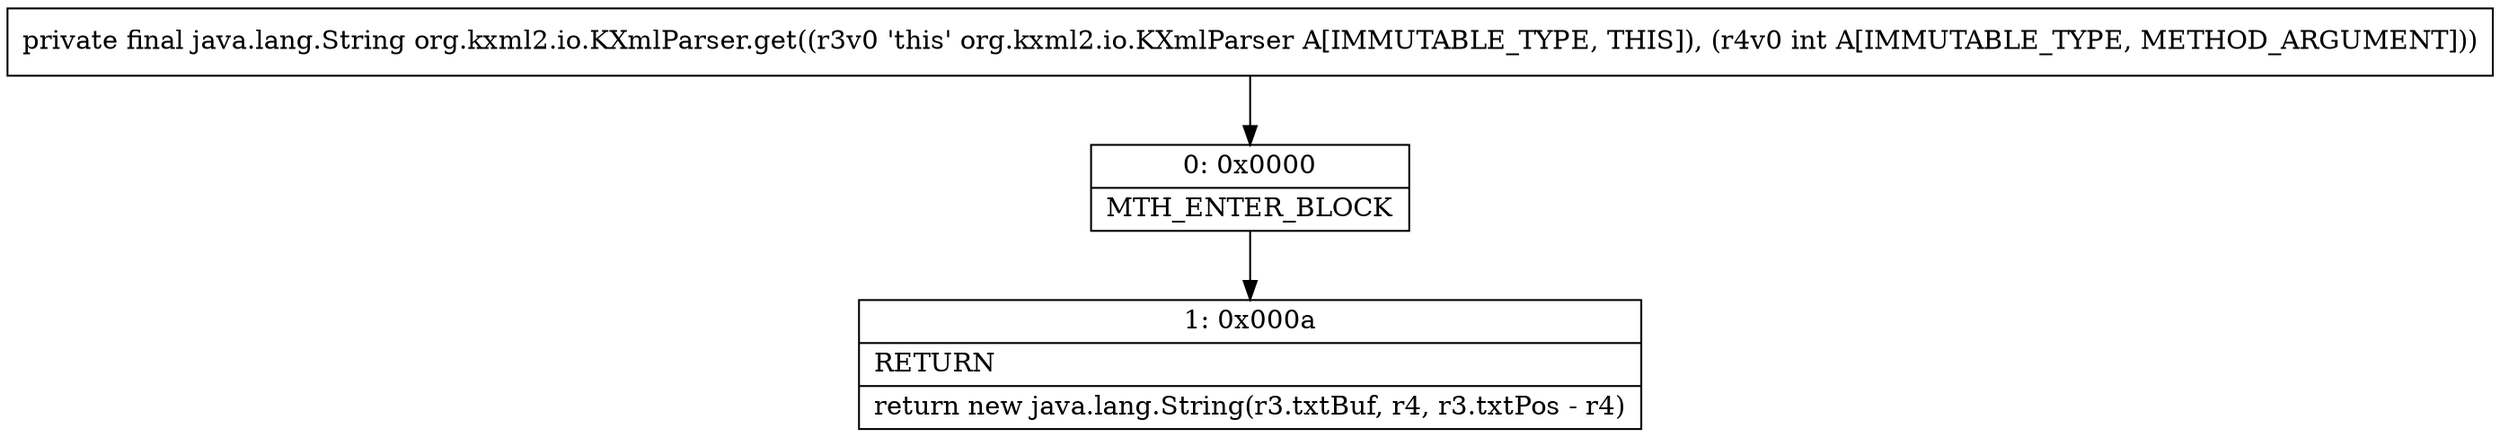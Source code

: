 digraph "CFG fororg.kxml2.io.KXmlParser.get(I)Ljava\/lang\/String;" {
Node_0 [shape=record,label="{0\:\ 0x0000|MTH_ENTER_BLOCK\l}"];
Node_1 [shape=record,label="{1\:\ 0x000a|RETURN\l|return new java.lang.String(r3.txtBuf, r4, r3.txtPos \- r4)\l}"];
MethodNode[shape=record,label="{private final java.lang.String org.kxml2.io.KXmlParser.get((r3v0 'this' org.kxml2.io.KXmlParser A[IMMUTABLE_TYPE, THIS]), (r4v0 int A[IMMUTABLE_TYPE, METHOD_ARGUMENT])) }"];
MethodNode -> Node_0;
Node_0 -> Node_1;
}

